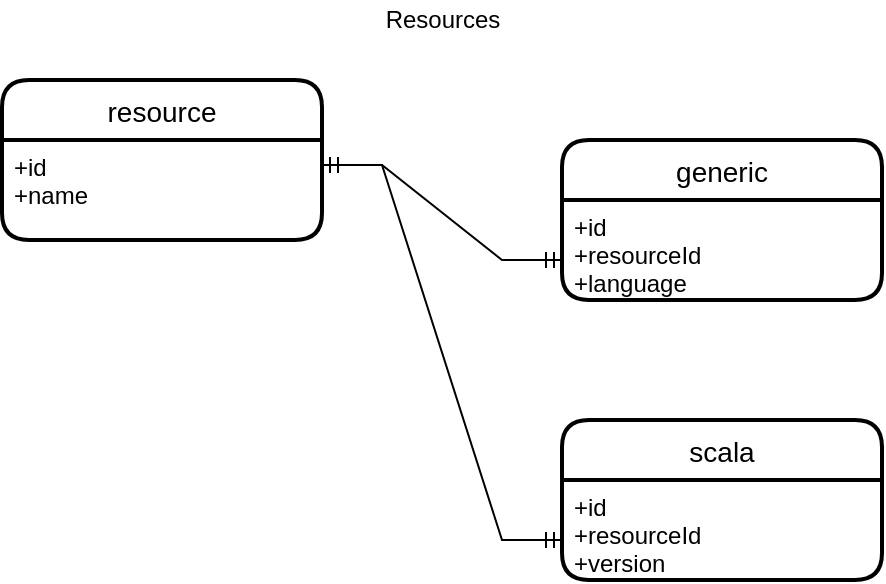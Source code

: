 <mxfile compressed="true" version="16.1.2" type="device"><diagram name="Page-1" id="efa7a0a1-bf9b-a30e-e6df-94a7791c09e9"><mxGraphModel dx="1209" dy="844" grid="1" gridSize="10" guides="1" tooltips="1" connect="1" arrows="1" fold="1" page="1" pageScale="1" pageWidth="826" pageHeight="1169" background="none" math="0" shadow="0"><root><mxCell id="0"/><mxCell id="1" parent="0"/><mxCell id="2J3udH48dQxSHPoo7rG7-114" value="generic" style="swimlane;childLayout=stackLayout;horizontal=1;startSize=30;horizontalStack=0;rounded=1;fontSize=14;fontStyle=0;strokeWidth=2;resizeParent=0;resizeLast=1;shadow=0;dashed=0;align=center;" parent="1" vertex="1"><mxGeometry x="473" y="100" width="160" height="80" as="geometry"/></mxCell><mxCell id="2J3udH48dQxSHPoo7rG7-115" value="+id&#10;+resourceId&#10;+language&#10;" style="align=left;strokeColor=none;fillColor=none;spacingLeft=4;fontSize=12;verticalAlign=top;resizable=0;rotatable=0;part=1;" parent="2J3udH48dQxSHPoo7rG7-114" vertex="1"><mxGeometry y="30" width="160" height="50" as="geometry"/></mxCell><mxCell id="2J3udH48dQxSHPoo7rG7-116" value="resource" style="swimlane;childLayout=stackLayout;horizontal=1;startSize=30;horizontalStack=0;rounded=1;fontSize=14;fontStyle=0;strokeWidth=2;resizeParent=0;resizeLast=1;shadow=0;dashed=0;align=center;" parent="1" vertex="1"><mxGeometry x="193" y="70" width="160" height="80" as="geometry"/></mxCell><mxCell id="2J3udH48dQxSHPoo7rG7-117" value="+id&#10;+name&#10;" style="align=left;strokeColor=none;fillColor=none;spacingLeft=4;fontSize=12;verticalAlign=top;resizable=0;rotatable=0;part=1;" parent="2J3udH48dQxSHPoo7rG7-116" vertex="1"><mxGeometry y="30" width="160" height="50" as="geometry"/></mxCell><mxCell id="2J3udH48dQxSHPoo7rG7-118" value="" style="edgeStyle=entityRelationEdgeStyle;fontSize=12;html=1;endArrow=ERmandOne;startArrow=ERmandOne;rounded=0;exitX=1;exitY=0.25;exitDx=0;exitDy=0;entryX=0;entryY=0.75;entryDx=0;entryDy=0;" parent="1" source="2J3udH48dQxSHPoo7rG7-117" target="2J3udH48dQxSHPoo7rG7-114" edge="1"><mxGeometry width="100" height="100" relative="1" as="geometry"><mxPoint x="463" y="440" as="sourcePoint"/><mxPoint x="563" y="340" as="targetPoint"/></mxGeometry></mxCell><mxCell id="CHYHygCH5tGykUaJC-f1-1" value="scala" style="swimlane;childLayout=stackLayout;horizontal=1;startSize=30;horizontalStack=0;rounded=1;fontSize=14;fontStyle=0;strokeWidth=2;resizeParent=0;resizeLast=1;shadow=0;dashed=0;align=center;" vertex="1" parent="1"><mxGeometry x="473" y="240" width="160" height="80" as="geometry"/></mxCell><mxCell id="CHYHygCH5tGykUaJC-f1-2" value="+id&#10;+resourceId&#10;+version&#10;" style="align=left;strokeColor=none;fillColor=none;spacingLeft=4;fontSize=12;verticalAlign=top;resizable=0;rotatable=0;part=1;" vertex="1" parent="CHYHygCH5tGykUaJC-f1-1"><mxGeometry y="30" width="160" height="50" as="geometry"/></mxCell><mxCell id="CHYHygCH5tGykUaJC-f1-3" value="" style="edgeStyle=entityRelationEdgeStyle;fontSize=12;html=1;endArrow=ERmandOne;startArrow=ERmandOne;rounded=0;exitX=1;exitY=0.25;exitDx=0;exitDy=0;entryX=0;entryY=0.75;entryDx=0;entryDy=0;" edge="1" parent="1" source="2J3udH48dQxSHPoo7rG7-117" target="CHYHygCH5tGykUaJC-f1-1"><mxGeometry width="100" height="100" relative="1" as="geometry"><mxPoint x="293" y="470" as="sourcePoint"/><mxPoint x="393" y="370" as="targetPoint"/></mxGeometry></mxCell><mxCell id="CHYHygCH5tGykUaJC-f1-4" value="Resources" style="text;html=1;align=center;verticalAlign=middle;resizable=0;points=[];autosize=1;strokeColor=none;fillColor=none;" vertex="1" parent="1"><mxGeometry x="378" y="30" width="70" height="20" as="geometry"/></mxCell></root></mxGraphModel></diagram></mxfile>
